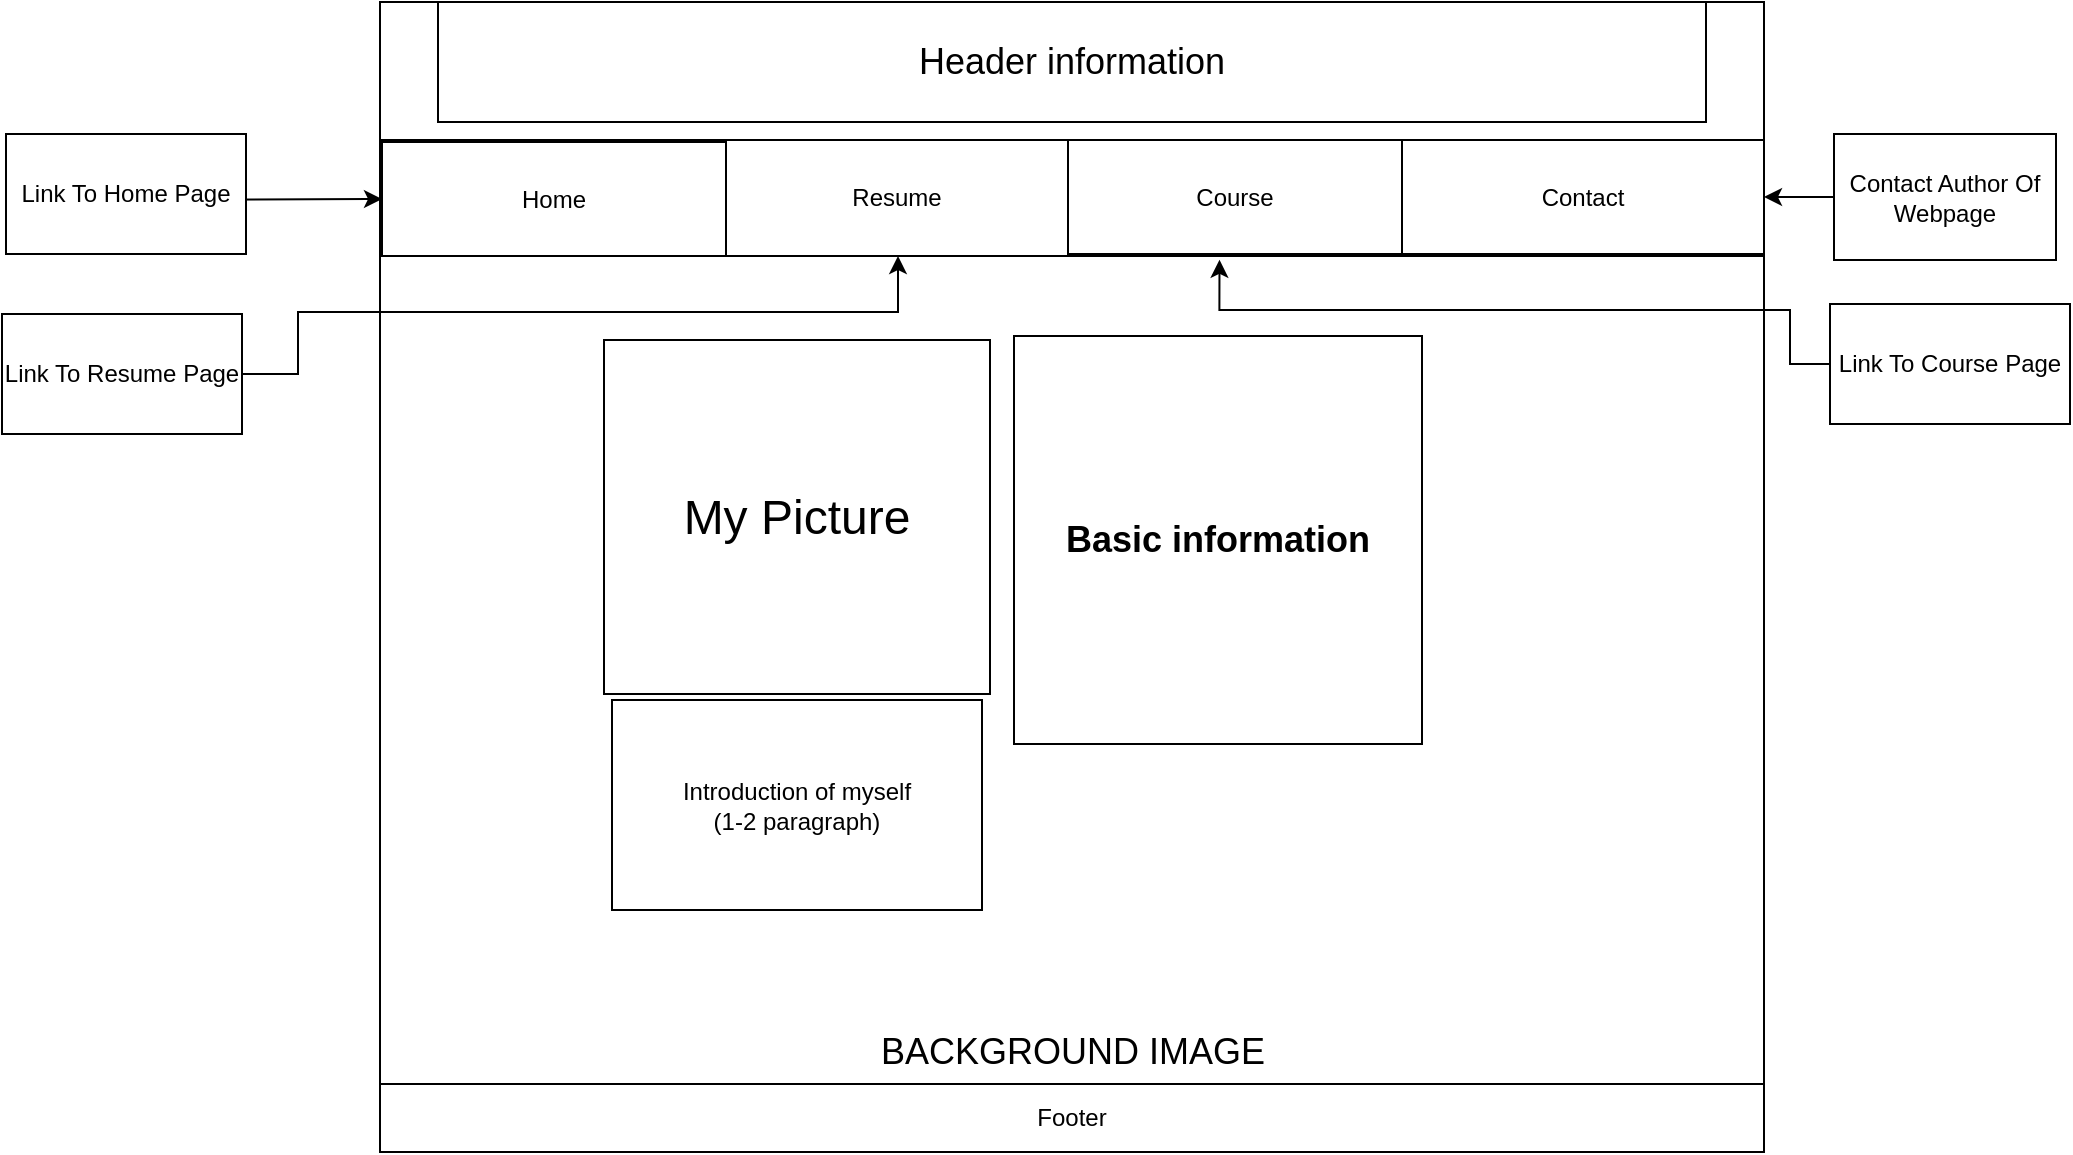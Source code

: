 <mxfile version="20.8.10" type="device" pages="3"><diagram id="0gsptRxpg9FBDH-izdGa" name="Home Page"><mxGraphModel dx="3134" dy="836" grid="0" gridSize="10" guides="1" tooltips="1" connect="1" arrows="1" fold="1" page="1" pageScale="1" pageWidth="850" pageHeight="1100" math="0" shadow="0"><root><mxCell id="0"/><mxCell id="1" parent="0"/><mxCell id="siacwbEX9aA_uJyWefOC-14" value="" style="rounded=0;whiteSpace=wrap;html=1;labelBackgroundColor=none;" parent="1" vertex="1"><mxGeometry x="-797" y="562" width="206" height="40" as="geometry"/></mxCell><mxCell id="siacwbEX9aA_uJyWefOC-1" value="" style="rounded=0;whiteSpace=wrap;html=1;labelBackgroundColor=none;" parent="1" vertex="1"><mxGeometry x="-1014" y="74" width="692" height="575" as="geometry"/></mxCell><mxCell id="siacwbEX9aA_uJyWefOC-3" value="" style="rounded=0;whiteSpace=wrap;html=1;labelBackgroundColor=none;" parent="1" vertex="1"><mxGeometry x="-1014" y="143" width="692" height="58" as="geometry"/></mxCell><mxCell id="siacwbEX9aA_uJyWefOC-6" value="Home" style="rounded=0;whiteSpace=wrap;html=1;labelBackgroundColor=none;" parent="1" vertex="1"><mxGeometry x="-1013" y="144" width="172" height="57" as="geometry"/></mxCell><mxCell id="siacwbEX9aA_uJyWefOC-7" value="Resume" style="rounded=0;whiteSpace=wrap;html=1;labelBackgroundColor=none;" parent="1" vertex="1"><mxGeometry x="-841" y="143" width="171" height="58" as="geometry"/></mxCell><mxCell id="siacwbEX9aA_uJyWefOC-8" value="Course" style="rounded=0;whiteSpace=wrap;html=1;labelBackgroundColor=none;" parent="1" vertex="1"><mxGeometry x="-670" y="143" width="167" height="57" as="geometry"/></mxCell><mxCell id="siacwbEX9aA_uJyWefOC-11" value="Contact" style="rounded=0;whiteSpace=wrap;html=1;labelBackgroundColor=none;" parent="1" vertex="1"><mxGeometry x="-503" y="143" width="181" height="57" as="geometry"/></mxCell><mxCell id="siacwbEX9aA_uJyWefOC-12" value="Footer" style="rounded=0;whiteSpace=wrap;html=1;labelBackgroundColor=none;" parent="1" vertex="1"><mxGeometry x="-1014" y="615" width="692" height="34" as="geometry"/></mxCell><mxCell id="r2TcOF_ChqqHsCOeihwM-1" value="BACKGROUND IMAGE&lt;br&gt;" style="text;html=1;strokeColor=none;align=center;verticalAlign=bottom;whiteSpace=wrap;rounded=0;labelBackgroundColor=none;fillStyle=cross-hatch;fontSize=18;flipV=1;flipH=1;direction=west;shadow=1;glass=0;perimeterSpacing=0;" parent="1" vertex="1"><mxGeometry x="-1013" y="200" width="691" height="413" as="geometry"/></mxCell><mxCell id="6GEW4LX0j-ztnbFWuaYk-1" value="&lt;b&gt;Basic information&lt;/b&gt;" style="whiteSpace=wrap;html=1;aspect=fixed;fontSize=18;verticalAlign=middle;labelBackgroundColor=none;" parent="1" vertex="1"><mxGeometry x="-697" y="241" width="204" height="204" as="geometry"/></mxCell><mxCell id="6GEW4LX0j-ztnbFWuaYk-3" value="Header information" style="rounded=0;whiteSpace=wrap;html=1;fontSize=18;labelBackgroundColor=none;" parent="1" vertex="1"><mxGeometry x="-985" y="74" width="634" height="60" as="geometry"/></mxCell><mxCell id="siacwbEX9aA_uJyWefOC-4" value="&lt;font style=&quot;font-size: 24px&quot;&gt;My Picture&lt;/font&gt;" style="rounded=0;whiteSpace=wrap;html=1;labelBackgroundColor=none;" parent="1" vertex="1"><mxGeometry x="-902" y="243" width="193" height="177" as="geometry"/></mxCell><mxCell id="siacwbEX9aA_uJyWefOC-5" value="Introduction of myself&lt;br&gt;(1-2 paragraph)" style="rounded=0;whiteSpace=wrap;html=1;labelBackgroundColor=none;" parent="1" vertex="1"><mxGeometry x="-898" y="423" width="185" height="105" as="geometry"/></mxCell><mxCell id="HTcZmrYZXDmUEtGaeI_w-15" style="edgeStyle=orthogonalEdgeStyle;rounded=0;orthogonalLoop=1;jettySize=auto;html=1;entryX=1;entryY=0.5;entryDx=0;entryDy=0;" parent="1" source="HTcZmrYZXDmUEtGaeI_w-4" target="siacwbEX9aA_uJyWefOC-11" edge="1"><mxGeometry relative="1" as="geometry"/></mxCell><mxCell id="HTcZmrYZXDmUEtGaeI_w-4" value="Contact Author Of Webpage" style="rounded=0;whiteSpace=wrap;html=1;" parent="1" vertex="1"><mxGeometry x="-287" y="140" width="111" height="63" as="geometry"/></mxCell><mxCell id="HTcZmrYZXDmUEtGaeI_w-7" style="edgeStyle=orthogonalEdgeStyle;rounded=0;orthogonalLoop=1;jettySize=auto;html=1;exitX=0.5;exitY=0;exitDx=0;exitDy=0;entryX=0;entryY=0.5;entryDx=0;entryDy=0;" parent="1" source="HTcZmrYZXDmUEtGaeI_w-6" target="siacwbEX9aA_uJyWefOC-6" edge="1"><mxGeometry relative="1" as="geometry"><Array as="points"><mxPoint x="-1143" y="173"/><mxPoint x="-1033" y="173"/></Array></mxGeometry></mxCell><mxCell id="HTcZmrYZXDmUEtGaeI_w-6" value="Link To Home Page" style="rounded=0;whiteSpace=wrap;html=1;" parent="1" vertex="1"><mxGeometry x="-1201" y="140" width="120" height="60" as="geometry"/></mxCell><mxCell id="HTcZmrYZXDmUEtGaeI_w-14" style="edgeStyle=orthogonalEdgeStyle;rounded=0;orthogonalLoop=1;jettySize=auto;html=1;exitX=1;exitY=0.5;exitDx=0;exitDy=0;" parent="1" source="HTcZmrYZXDmUEtGaeI_w-8" target="siacwbEX9aA_uJyWefOC-7" edge="1"><mxGeometry relative="1" as="geometry"><Array as="points"><mxPoint x="-1055" y="260"/><mxPoint x="-1055" y="229"/><mxPoint x="-755" y="229"/></Array></mxGeometry></mxCell><mxCell id="HTcZmrYZXDmUEtGaeI_w-8" value="Link To Resume Page" style="rounded=0;whiteSpace=wrap;html=1;" parent="1" vertex="1"><mxGeometry x="-1203" y="230" width="120" height="60" as="geometry"/></mxCell><mxCell id="HTcZmrYZXDmUEtGaeI_w-16" style="edgeStyle=orthogonalEdgeStyle;rounded=0;orthogonalLoop=1;jettySize=auto;html=1;entryX=0.606;entryY=0.007;entryDx=0;entryDy=0;entryPerimeter=0;" parent="1" source="HTcZmrYZXDmUEtGaeI_w-11" target="r2TcOF_ChqqHsCOeihwM-1" edge="1"><mxGeometry relative="1" as="geometry"><Array as="points"><mxPoint x="-309" y="255"/><mxPoint x="-309" y="228"/><mxPoint x="-594" y="228"/></Array></mxGeometry></mxCell><mxCell id="HTcZmrYZXDmUEtGaeI_w-11" value="Link To Course Page" style="rounded=0;whiteSpace=wrap;html=1;" parent="1" vertex="1"><mxGeometry x="-289" y="225" width="120" height="60" as="geometry"/></mxCell></root></mxGraphModel></diagram><diagram name="Resume Page" id="S-loN_EwtA0-PU2fjDGe"><mxGraphModel dx="2284" dy="836" grid="0" gridSize="10" guides="1" tooltips="1" connect="1" arrows="1" fold="1" page="1" pageScale="1" pageWidth="850" pageHeight="1100" math="0" shadow="0"><root><mxCell id="MlsZDDMnbpZEu_FcJSjo-0"/><mxCell id="MlsZDDMnbpZEu_FcJSjo-1" parent="MlsZDDMnbpZEu_FcJSjo-0"/><mxCell id="KiPWXphQpVFTdzBrcGHW-0" value="" style="rounded=0;whiteSpace=wrap;html=1;labelBackgroundColor=none;" parent="MlsZDDMnbpZEu_FcJSjo-1" vertex="1"><mxGeometry x="-92" y="688" width="206" height="40" as="geometry"/></mxCell><mxCell id="KiPWXphQpVFTdzBrcGHW-1" value="" style="rounded=0;whiteSpace=wrap;html=1;labelBackgroundColor=none;" parent="MlsZDDMnbpZEu_FcJSjo-1" vertex="1"><mxGeometry x="-309" y="200" width="692" height="575" as="geometry"/></mxCell><mxCell id="KiPWXphQpVFTdzBrcGHW-2" value="" style="rounded=0;whiteSpace=wrap;html=1;labelBackgroundColor=none;" parent="MlsZDDMnbpZEu_FcJSjo-1" vertex="1"><mxGeometry x="-309" y="269" width="692" height="58" as="geometry"/></mxCell><mxCell id="KiPWXphQpVFTdzBrcGHW-3" value="Home" style="rounded=0;whiteSpace=wrap;html=1;labelBackgroundColor=none;" parent="MlsZDDMnbpZEu_FcJSjo-1" vertex="1"><mxGeometry x="-308" y="270" width="172" height="57" as="geometry"/></mxCell><mxCell id="KiPWXphQpVFTdzBrcGHW-4" value="Resume" style="rounded=0;whiteSpace=wrap;html=1;labelBackgroundColor=none;" parent="MlsZDDMnbpZEu_FcJSjo-1" vertex="1"><mxGeometry x="-136" y="269" width="171" height="58" as="geometry"/></mxCell><mxCell id="KiPWXphQpVFTdzBrcGHW-5" value="Course" style="rounded=0;whiteSpace=wrap;html=1;labelBackgroundColor=none;" parent="MlsZDDMnbpZEu_FcJSjo-1" vertex="1"><mxGeometry x="35" y="269" width="167" height="57" as="geometry"/></mxCell><mxCell id="KiPWXphQpVFTdzBrcGHW-6" value="Contact" style="rounded=0;whiteSpace=wrap;html=1;labelBackgroundColor=none;" parent="MlsZDDMnbpZEu_FcJSjo-1" vertex="1"><mxGeometry x="202" y="269" width="181" height="57" as="geometry"/></mxCell><mxCell id="KiPWXphQpVFTdzBrcGHW-7" value="Footer" style="rounded=0;whiteSpace=wrap;html=1;labelBackgroundColor=none;" parent="MlsZDDMnbpZEu_FcJSjo-1" vertex="1"><mxGeometry x="-309" y="741" width="692" height="34" as="geometry"/></mxCell><mxCell id="KiPWXphQpVFTdzBrcGHW-8" value="BACKGROUND IMAGE&lt;br&gt;" style="text;html=1;strokeColor=none;align=center;verticalAlign=bottom;whiteSpace=wrap;rounded=0;labelBackgroundColor=none;fillStyle=cross-hatch;fontSize=18;flipV=1;flipH=1;direction=west;shadow=1;glass=0;perimeterSpacing=0;" parent="MlsZDDMnbpZEu_FcJSjo-1" vertex="1"><mxGeometry x="-308" y="326" width="691" height="413" as="geometry"/></mxCell><mxCell id="KiPWXphQpVFTdzBrcGHW-10" value="Header information" style="rounded=0;whiteSpace=wrap;html=1;fontSize=18;labelBackgroundColor=none;" parent="MlsZDDMnbpZEu_FcJSjo-1" vertex="1"><mxGeometry x="-280" y="200" width="634" height="60" as="geometry"/></mxCell><mxCell id="KiPWXphQpVFTdzBrcGHW-11" value="&lt;span style=&quot;font-size: 20px;&quot;&gt;Resume Contents&lt;br&gt;Education&lt;br&gt;Summary of Qualifications&lt;br&gt;Academic Projects&lt;br&gt;&lt;br&gt;&lt;br&gt;&lt;br&gt;Profesional Experience&lt;br&gt;References&lt;br&gt;&lt;br&gt;&lt;/span&gt;" style="rounded=0;whiteSpace=wrap;html=1;labelBackgroundColor=none;" parent="MlsZDDMnbpZEu_FcJSjo-1" vertex="1"><mxGeometry x="-166" y="377" width="400" height="332" as="geometry"/></mxCell><mxCell id="KiPWXphQpVFTdzBrcGHW-13" style="edgeStyle=orthogonalEdgeStyle;rounded=0;orthogonalLoop=1;jettySize=auto;html=1;entryX=1;entryY=0.5;entryDx=0;entryDy=0;" parent="MlsZDDMnbpZEu_FcJSjo-1" source="KiPWXphQpVFTdzBrcGHW-14" target="KiPWXphQpVFTdzBrcGHW-6" edge="1"><mxGeometry relative="1" as="geometry"/></mxCell><mxCell id="KiPWXphQpVFTdzBrcGHW-14" value="Contact Author Of Webpage" style="rounded=0;whiteSpace=wrap;html=1;" parent="MlsZDDMnbpZEu_FcJSjo-1" vertex="1"><mxGeometry x="418" y="266" width="111" height="63" as="geometry"/></mxCell><mxCell id="KiPWXphQpVFTdzBrcGHW-15" style="edgeStyle=orthogonalEdgeStyle;rounded=0;orthogonalLoop=1;jettySize=auto;html=1;exitX=0.5;exitY=0;exitDx=0;exitDy=0;entryX=0;entryY=0.5;entryDx=0;entryDy=0;" parent="MlsZDDMnbpZEu_FcJSjo-1" source="KiPWXphQpVFTdzBrcGHW-16" target="KiPWXphQpVFTdzBrcGHW-3" edge="1"><mxGeometry relative="1" as="geometry"><Array as="points"><mxPoint x="-438" y="299"/><mxPoint x="-328" y="299"/></Array></mxGeometry></mxCell><mxCell id="KiPWXphQpVFTdzBrcGHW-16" value="Link To Home Page" style="rounded=0;whiteSpace=wrap;html=1;" parent="MlsZDDMnbpZEu_FcJSjo-1" vertex="1"><mxGeometry x="-496" y="266" width="120" height="60" as="geometry"/></mxCell><mxCell id="KiPWXphQpVFTdzBrcGHW-17" style="edgeStyle=orthogonalEdgeStyle;rounded=0;orthogonalLoop=1;jettySize=auto;html=1;exitX=1;exitY=0.5;exitDx=0;exitDy=0;" parent="MlsZDDMnbpZEu_FcJSjo-1" source="KiPWXphQpVFTdzBrcGHW-18" target="KiPWXphQpVFTdzBrcGHW-4" edge="1"><mxGeometry relative="1" as="geometry"><Array as="points"><mxPoint x="-350" y="386"/><mxPoint x="-350" y="355"/><mxPoint x="-50" y="355"/></Array></mxGeometry></mxCell><mxCell id="KiPWXphQpVFTdzBrcGHW-18" value="Link To Resume Page" style="rounded=0;whiteSpace=wrap;html=1;" parent="MlsZDDMnbpZEu_FcJSjo-1" vertex="1"><mxGeometry x="-498" y="356" width="120" height="60" as="geometry"/></mxCell><mxCell id="KiPWXphQpVFTdzBrcGHW-19" style="edgeStyle=orthogonalEdgeStyle;rounded=0;orthogonalLoop=1;jettySize=auto;html=1;entryX=0.606;entryY=0.007;entryDx=0;entryDy=0;entryPerimeter=0;" parent="MlsZDDMnbpZEu_FcJSjo-1" source="KiPWXphQpVFTdzBrcGHW-20" target="KiPWXphQpVFTdzBrcGHW-8" edge="1"><mxGeometry relative="1" as="geometry"><Array as="points"><mxPoint x="396" y="381"/><mxPoint x="396" y="354"/><mxPoint x="111" y="354"/></Array></mxGeometry></mxCell><mxCell id="KiPWXphQpVFTdzBrcGHW-20" value="Link To Course Page" style="rounded=0;whiteSpace=wrap;html=1;" parent="MlsZDDMnbpZEu_FcJSjo-1" vertex="1"><mxGeometry x="416" y="351" width="120" height="60" as="geometry"/></mxCell><mxCell id="KiPWXphQpVFTdzBrcGHW-21" value="Project 1" style="rounded=0;whiteSpace=wrap;html=1;" parent="MlsZDDMnbpZEu_FcJSjo-1" vertex="1"><mxGeometry x="-70" y="525" width="83" height="60" as="geometry"/></mxCell><mxCell id="KiPWXphQpVFTdzBrcGHW-22" value="Project 2" style="rounded=0;whiteSpace=wrap;html=1;" parent="MlsZDDMnbpZEu_FcJSjo-1" vertex="1"><mxGeometry x="33" y="525" width="83" height="60" as="geometry"/></mxCell></root></mxGraphModel></diagram><diagram name="Course Page" id="H-vefVmj5iyUgUTM_iJS"><mxGraphModel dx="2284" dy="836" grid="0" gridSize="10" guides="1" tooltips="1" connect="1" arrows="1" fold="1" page="1" pageScale="1" pageWidth="850" pageHeight="1100" math="0" shadow="0"><root><mxCell id="hL7_NA7e1ve8XKi0i3Av-0"/><mxCell id="hL7_NA7e1ve8XKi0i3Av-1" parent="hL7_NA7e1ve8XKi0i3Av-0"/><mxCell id="2A04lk4hCRE50lgkGQx8-0" value="" style="rounded=0;whiteSpace=wrap;html=1;labelBackgroundColor=none;" parent="hL7_NA7e1ve8XKi0i3Av-1" vertex="1"><mxGeometry x="-75" y="768" width="206" height="40" as="geometry"/></mxCell><mxCell id="2A04lk4hCRE50lgkGQx8-1" value="" style="rounded=0;whiteSpace=wrap;html=1;labelBackgroundColor=none;" parent="hL7_NA7e1ve8XKi0i3Av-1" vertex="1"><mxGeometry x="-292" y="280" width="692" height="575" as="geometry"/></mxCell><mxCell id="2A04lk4hCRE50lgkGQx8-2" value="" style="rounded=0;whiteSpace=wrap;html=1;labelBackgroundColor=none;" parent="hL7_NA7e1ve8XKi0i3Av-1" vertex="1"><mxGeometry x="-292" y="349" width="692" height="58" as="geometry"/></mxCell><mxCell id="2A04lk4hCRE50lgkGQx8-3" value="Home" style="rounded=0;whiteSpace=wrap;html=1;labelBackgroundColor=none;" parent="hL7_NA7e1ve8XKi0i3Av-1" vertex="1"><mxGeometry x="-291" y="350" width="172" height="57" as="geometry"/></mxCell><mxCell id="2A04lk4hCRE50lgkGQx8-4" value="Resume" style="rounded=0;whiteSpace=wrap;html=1;labelBackgroundColor=none;" parent="hL7_NA7e1ve8XKi0i3Av-1" vertex="1"><mxGeometry x="-119" y="349" width="171" height="58" as="geometry"/></mxCell><mxCell id="2A04lk4hCRE50lgkGQx8-5" value="Course" style="rounded=0;whiteSpace=wrap;html=1;labelBackgroundColor=none;" parent="hL7_NA7e1ve8XKi0i3Av-1" vertex="1"><mxGeometry x="52" y="349" width="167" height="57" as="geometry"/></mxCell><mxCell id="2A04lk4hCRE50lgkGQx8-6" value="Contact" style="rounded=0;whiteSpace=wrap;html=1;labelBackgroundColor=none;" parent="hL7_NA7e1ve8XKi0i3Av-1" vertex="1"><mxGeometry x="219" y="349" width="181" height="57" as="geometry"/></mxCell><mxCell id="2A04lk4hCRE50lgkGQx8-7" value="Footer" style="rounded=0;whiteSpace=wrap;html=1;labelBackgroundColor=none;" parent="hL7_NA7e1ve8XKi0i3Av-1" vertex="1"><mxGeometry x="-292" y="821" width="692" height="34" as="geometry"/></mxCell><mxCell id="2A04lk4hCRE50lgkGQx8-8" value="BACKGROUND IMAGE&lt;br&gt;" style="text;html=1;strokeColor=none;align=center;verticalAlign=bottom;whiteSpace=wrap;rounded=0;labelBackgroundColor=none;fillStyle=cross-hatch;fontSize=18;flipV=1;flipH=1;direction=west;shadow=1;glass=0;perimeterSpacing=0;" parent="hL7_NA7e1ve8XKi0i3Av-1" vertex="1"><mxGeometry x="-291" y="406" width="691" height="413" as="geometry"/></mxCell><mxCell id="2A04lk4hCRE50lgkGQx8-9" value="Header information" style="rounded=0;whiteSpace=wrap;html=1;fontSize=18;labelBackgroundColor=none;" parent="hL7_NA7e1ve8XKi0i3Av-1" vertex="1"><mxGeometry x="-263" y="280" width="634" height="60" as="geometry"/></mxCell><mxCell id="2A04lk4hCRE50lgkGQx8-10" value="&lt;span style=&quot;font-size: 20px;&quot;&gt;&lt;br&gt;&lt;/span&gt;" style="rounded=0;whiteSpace=wrap;html=1;labelBackgroundColor=none;" parent="hL7_NA7e1ve8XKi0i3Av-1" vertex="1"><mxGeometry x="-291" y="409" width="492" height="376" as="geometry"/></mxCell><mxCell id="2A04lk4hCRE50lgkGQx8-11" style="edgeStyle=orthogonalEdgeStyle;rounded=0;orthogonalLoop=1;jettySize=auto;html=1;entryX=1;entryY=0.5;entryDx=0;entryDy=0;" parent="hL7_NA7e1ve8XKi0i3Av-1" source="2A04lk4hCRE50lgkGQx8-12" target="2A04lk4hCRE50lgkGQx8-6" edge="1"><mxGeometry relative="1" as="geometry"/></mxCell><mxCell id="2A04lk4hCRE50lgkGQx8-12" value="Contact Author Of Webpage" style="rounded=0;whiteSpace=wrap;html=1;" parent="hL7_NA7e1ve8XKi0i3Av-1" vertex="1"><mxGeometry x="435" y="346" width="111" height="63" as="geometry"/></mxCell><mxCell id="2A04lk4hCRE50lgkGQx8-13" style="edgeStyle=orthogonalEdgeStyle;rounded=0;orthogonalLoop=1;jettySize=auto;html=1;exitX=0.5;exitY=0;exitDx=0;exitDy=0;entryX=0;entryY=0.5;entryDx=0;entryDy=0;" parent="hL7_NA7e1ve8XKi0i3Av-1" source="2A04lk4hCRE50lgkGQx8-14" target="2A04lk4hCRE50lgkGQx8-3" edge="1"><mxGeometry relative="1" as="geometry"><Array as="points"><mxPoint x="-421" y="379"/><mxPoint x="-311" y="379"/></Array></mxGeometry></mxCell><mxCell id="2A04lk4hCRE50lgkGQx8-14" value="Link To Home Page" style="rounded=0;whiteSpace=wrap;html=1;" parent="hL7_NA7e1ve8XKi0i3Av-1" vertex="1"><mxGeometry x="-479" y="346" width="120" height="60" as="geometry"/></mxCell><mxCell id="2A04lk4hCRE50lgkGQx8-15" style="edgeStyle=orthogonalEdgeStyle;rounded=0;orthogonalLoop=1;jettySize=auto;html=1;exitX=1;exitY=0.5;exitDx=0;exitDy=0;" parent="hL7_NA7e1ve8XKi0i3Av-1" source="2A04lk4hCRE50lgkGQx8-16" target="2A04lk4hCRE50lgkGQx8-4" edge="1"><mxGeometry relative="1" as="geometry"><Array as="points"><mxPoint x="-333" y="466"/><mxPoint x="-333" y="435"/><mxPoint x="-33" y="435"/></Array></mxGeometry></mxCell><mxCell id="2A04lk4hCRE50lgkGQx8-16" value="Link To Resume Page" style="rounded=0;whiteSpace=wrap;html=1;" parent="hL7_NA7e1ve8XKi0i3Av-1" vertex="1"><mxGeometry x="-490" y="436" width="129" height="60" as="geometry"/></mxCell><mxCell id="2A04lk4hCRE50lgkGQx8-18" value="Link To Course Page" style="rounded=0;whiteSpace=wrap;html=1;" parent="hL7_NA7e1ve8XKi0i3Av-1" vertex="1"><mxGeometry x="430.5" y="429" width="120" height="60" as="geometry"/></mxCell><mxCell id="2A04lk4hCRE50lgkGQx8-21" value="" style="rounded=0;whiteSpace=wrap;html=1;fontSize=20;" parent="hL7_NA7e1ve8XKi0i3Av-1" vertex="1"><mxGeometry x="200" y="408" width="197" height="377" as="geometry"/></mxCell><mxCell id="2A04lk4hCRE50lgkGQx8-22" value="Course 1 Image and description&amp;nbsp;" style="rounded=0;whiteSpace=wrap;html=1;fontSize=13;" parent="hL7_NA7e1ve8XKi0i3Av-1" vertex="1"><mxGeometry x="-269" y="456" width="88" height="69" as="geometry"/></mxCell><mxCell id="2A04lk4hCRE50lgkGQx8-31" value="Course 2 Image and description&amp;nbsp;" style="rounded=0;whiteSpace=wrap;html=1;fontSize=13;" parent="hL7_NA7e1ve8XKi0i3Av-1" vertex="1"><mxGeometry x="-149" y="456" width="88" height="69" as="geometry"/></mxCell><mxCell id="2A04lk4hCRE50lgkGQx8-34" value="Course 6 Image and description&amp;nbsp;" style="rounded=0;whiteSpace=wrap;html=1;fontSize=13;" parent="hL7_NA7e1ve8XKi0i3Av-1" vertex="1"><mxGeometry x="-149" y="562.5" width="88" height="69" as="geometry"/></mxCell><mxCell id="2A04lk4hCRE50lgkGQx8-35" value="Course 3 Image and description&amp;nbsp;" style="rounded=0;whiteSpace=wrap;html=1;fontSize=13;" parent="hL7_NA7e1ve8XKi0i3Av-1" vertex="1"><mxGeometry x="-27" y="456" width="88" height="69" as="geometry"/></mxCell><mxCell id="2A04lk4hCRE50lgkGQx8-36" value="Course 4 Image and description&amp;nbsp;" style="rounded=0;whiteSpace=wrap;html=1;fontSize=13;" parent="hL7_NA7e1ve8XKi0i3Av-1" vertex="1"><mxGeometry x="88" y="456" width="88" height="69" as="geometry"/></mxCell><mxCell id="2A04lk4hCRE50lgkGQx8-37" value="Course 8 Image and description&amp;nbsp;" style="rounded=0;whiteSpace=wrap;html=1;fontSize=13;" parent="hL7_NA7e1ve8XKi0i3Av-1" vertex="1"><mxGeometry x="91.5" y="562.5" width="88" height="69" as="geometry"/></mxCell><mxCell id="2A04lk4hCRE50lgkGQx8-38" value="Course 7 Image and description&amp;nbsp;" style="rounded=0;whiteSpace=wrap;html=1;fontSize=13;" parent="hL7_NA7e1ve8XKi0i3Av-1" vertex="1"><mxGeometry x="-29" y="562.5" width="88" height="69" as="geometry"/></mxCell><mxCell id="2A04lk4hCRE50lgkGQx8-39" value="Course 5 Image and description&amp;nbsp;" style="rounded=0;whiteSpace=wrap;html=1;fontSize=13;" parent="hL7_NA7e1ve8XKi0i3Av-1" vertex="1"><mxGeometry x="-269" y="562" width="88" height="69" as="geometry"/></mxCell><mxCell id="2A04lk4hCRE50lgkGQx8-40" value="Course 9 Image and description&amp;nbsp;" style="rounded=0;whiteSpace=wrap;html=1;fontSize=13;" parent="hL7_NA7e1ve8XKi0i3Av-1" vertex="1"><mxGeometry x="-202" y="665" width="88" height="69" as="geometry"/></mxCell><mxCell id="2A04lk4hCRE50lgkGQx8-41" value="Course 10 Image and description&amp;nbsp;" style="rounded=0;whiteSpace=wrap;html=1;fontSize=13;" parent="hL7_NA7e1ve8XKi0i3Av-1" vertex="1"><mxGeometry x="21" y="665" width="88" height="69" as="geometry"/></mxCell><mxCell id="2A04lk4hCRE50lgkGQx8-42" value="Search Bar" style="rounded=0;whiteSpace=wrap;html=1;fontSize=13;" parent="hL7_NA7e1ve8XKi0i3Av-1" vertex="1"><mxGeometry x="203" y="417" width="128" height="24" as="geometry"/></mxCell><mxCell id="2A04lk4hCRE50lgkGQx8-43" value="Search" style="rounded=0;whiteSpace=wrap;html=1;fontSize=13;" parent="hL7_NA7e1ve8XKi0i3Av-1" vertex="1"><mxGeometry x="333" y="417" width="50" height="24" as="geometry"/></mxCell><mxCell id="2A04lk4hCRE50lgkGQx8-45" value="" style="rounded=0;whiteSpace=wrap;html=1;fontSize=13;" parent="hL7_NA7e1ve8XKi0i3Av-1" vertex="1"><mxGeometry x="318" y="514" width="20" height="20" as="geometry"/></mxCell><mxCell id="2A04lk4hCRE50lgkGQx8-47" value="" style="rounded=0;whiteSpace=wrap;html=1;fontSize=13;" parent="hL7_NA7e1ve8XKi0i3Av-1" vertex="1"><mxGeometry x="318" y="539" width="20" height="20" as="geometry"/></mxCell><mxCell id="2A04lk4hCRE50lgkGQx8-48" value="Filter By Level" style="text;html=1;strokeColor=none;fillColor=none;align=center;verticalAlign=middle;whiteSpace=wrap;rounded=0;fontSize=13;" parent="hL7_NA7e1ve8XKi0i3Av-1" vertex="1"><mxGeometry x="246" y="481" width="105" height="30" as="geometry"/></mxCell><mxCell id="2A04lk4hCRE50lgkGQx8-49" value="Level 1" style="text;html=1;strokeColor=none;fillColor=none;align=center;verticalAlign=middle;whiteSpace=wrap;rounded=0;fontSize=13;" parent="hL7_NA7e1ve8XKi0i3Av-1" vertex="1"><mxGeometry x="258" y="509" width="56" height="30" as="geometry"/></mxCell><mxCell id="2A04lk4hCRE50lgkGQx8-50" value="Level 2" style="text;html=1;strokeColor=none;fillColor=none;align=center;verticalAlign=middle;whiteSpace=wrap;rounded=0;fontSize=13;" parent="hL7_NA7e1ve8XKi0i3Av-1" vertex="1"><mxGeometry x="261" y="534" width="53" height="30" as="geometry"/></mxCell><mxCell id="2A04lk4hCRE50lgkGQx8-51" value="Sort By Level" style="text;html=1;strokeColor=none;fillColor=none;align=center;verticalAlign=middle;whiteSpace=wrap;rounded=0;fontSize=13;" parent="hL7_NA7e1ve8XKi0i3Av-1" vertex="1"><mxGeometry x="252" y="582" width="89" height="30" as="geometry"/></mxCell><mxCell id="2A04lk4hCRE50lgkGQx8-52" value="" style="ellipse;whiteSpace=wrap;html=1;aspect=fixed;fontSize=13;" parent="hL7_NA7e1ve8XKi0i3Av-1" vertex="1"><mxGeometry x="259.5" y="616" width="15" height="15" as="geometry"/></mxCell><mxCell id="2A04lk4hCRE50lgkGQx8-58" value="" style="ellipse;whiteSpace=wrap;html=1;aspect=fixed;fontSize=13;" parent="hL7_NA7e1ve8XKi0i3Av-1" vertex="1"><mxGeometry x="259.5" y="643" width="15" height="15" as="geometry"/></mxCell><mxCell id="2A04lk4hCRE50lgkGQx8-59" value="Lowest" style="text;html=1;strokeColor=none;fillColor=none;align=center;verticalAlign=middle;whiteSpace=wrap;rounded=0;fontSize=13;" parent="hL7_NA7e1ve8XKi0i3Av-1" vertex="1"><mxGeometry x="279.5" y="608.5" width="60" height="30" as="geometry"/></mxCell><mxCell id="2A04lk4hCRE50lgkGQx8-60" value="Highest" style="text;html=1;strokeColor=none;fillColor=none;align=center;verticalAlign=middle;whiteSpace=wrap;rounded=0;fontSize=13;" parent="hL7_NA7e1ve8XKi0i3Av-1" vertex="1"><mxGeometry x="279.5" y="635.5" width="60" height="30" as="geometry"/></mxCell><mxCell id="2A04lk4hCRE50lgkGQx8-17" style="edgeStyle=orthogonalEdgeStyle;rounded=0;orthogonalLoop=1;jettySize=auto;html=1;entryX=0.606;entryY=0.007;entryDx=0;entryDy=0;entryPerimeter=0;" parent="hL7_NA7e1ve8XKi0i3Av-1" source="2A04lk4hCRE50lgkGQx8-18" target="2A04lk4hCRE50lgkGQx8-8" edge="1"><mxGeometry relative="1" as="geometry"><Array as="points"><mxPoint x="411" y="461"/><mxPoint x="411" y="447"/><mxPoint x="128" y="447"/></Array></mxGeometry></mxCell></root></mxGraphModel></diagram></mxfile>
